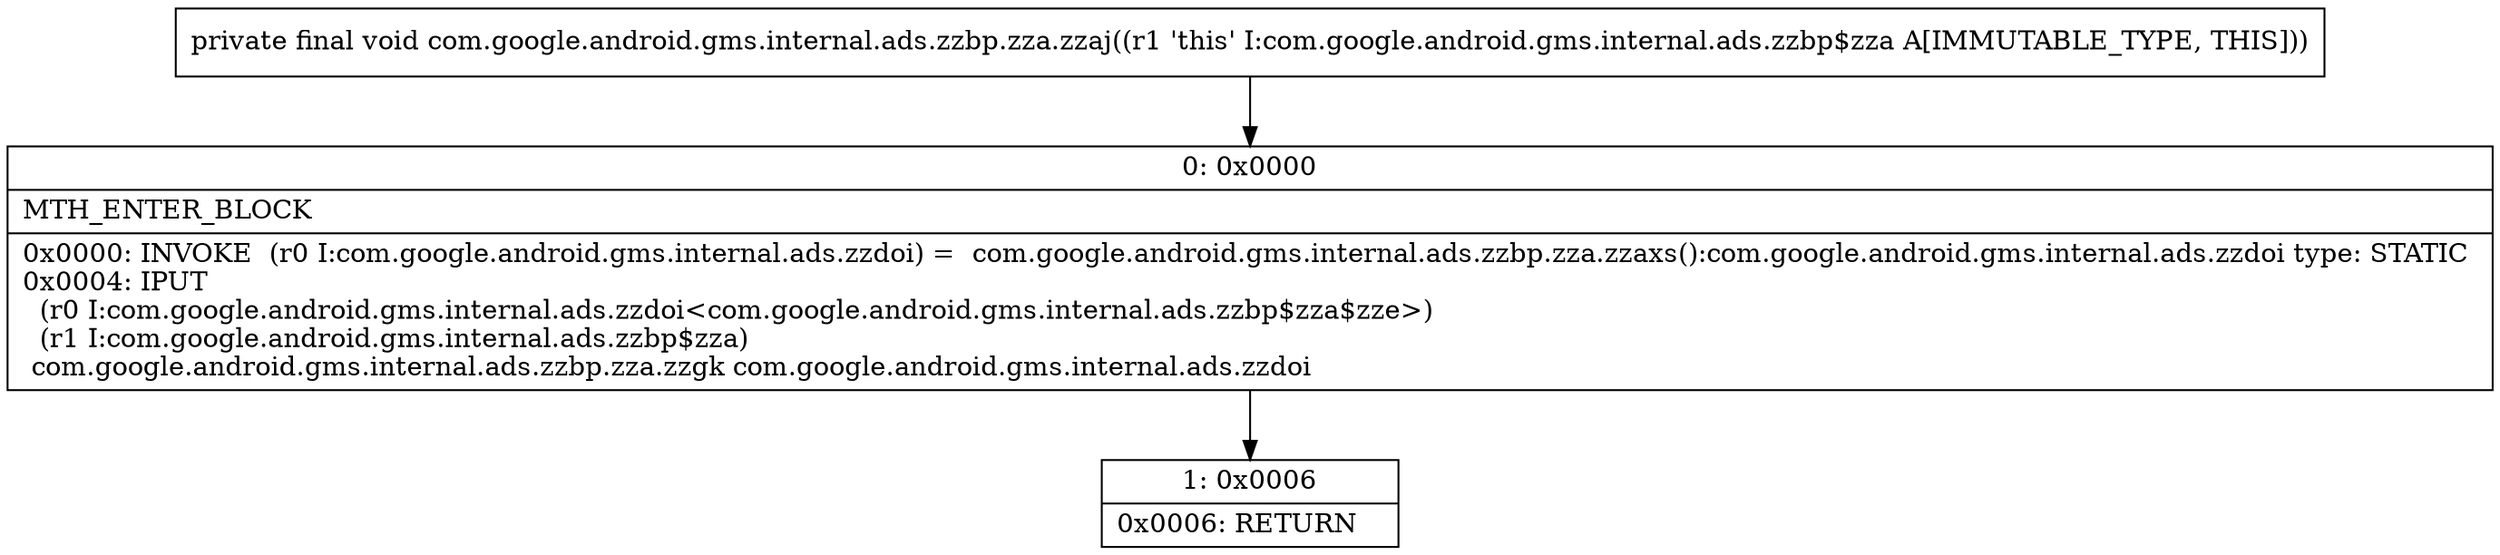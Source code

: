 digraph "CFG forcom.google.android.gms.internal.ads.zzbp.zza.zzaj()V" {
Node_0 [shape=record,label="{0\:\ 0x0000|MTH_ENTER_BLOCK\l|0x0000: INVOKE  (r0 I:com.google.android.gms.internal.ads.zzdoi) =  com.google.android.gms.internal.ads.zzbp.zza.zzaxs():com.google.android.gms.internal.ads.zzdoi type: STATIC \l0x0004: IPUT  \l  (r0 I:com.google.android.gms.internal.ads.zzdoi\<com.google.android.gms.internal.ads.zzbp$zza$zze\>)\l  (r1 I:com.google.android.gms.internal.ads.zzbp$zza)\l com.google.android.gms.internal.ads.zzbp.zza.zzgk com.google.android.gms.internal.ads.zzdoi \l}"];
Node_1 [shape=record,label="{1\:\ 0x0006|0x0006: RETURN   \l}"];
MethodNode[shape=record,label="{private final void com.google.android.gms.internal.ads.zzbp.zza.zzaj((r1 'this' I:com.google.android.gms.internal.ads.zzbp$zza A[IMMUTABLE_TYPE, THIS])) }"];
MethodNode -> Node_0;
Node_0 -> Node_1;
}

